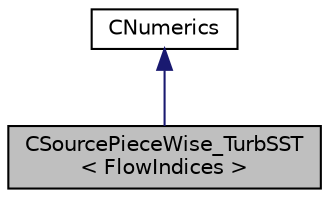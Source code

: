 digraph "CSourcePieceWise_TurbSST&lt; FlowIndices &gt;"
{
 // LATEX_PDF_SIZE
  edge [fontname="Helvetica",fontsize="10",labelfontname="Helvetica",labelfontsize="10"];
  node [fontname="Helvetica",fontsize="10",shape=record];
  Node1 [label="CSourcePieceWise_TurbSST\l\< FlowIndices \>",height=0.2,width=0.4,color="black", fillcolor="grey75", style="filled", fontcolor="black",tooltip="Class for integrating the source terms of the Menter SST turbulence model equations."];
  Node2 -> Node1 [dir="back",color="midnightblue",fontsize="10",style="solid",fontname="Helvetica"];
  Node2 [label="CNumerics",height=0.2,width=0.4,color="black", fillcolor="white", style="filled",URL="$classCNumerics.html",tooltip="Class for defining the numerical methods."];
}
